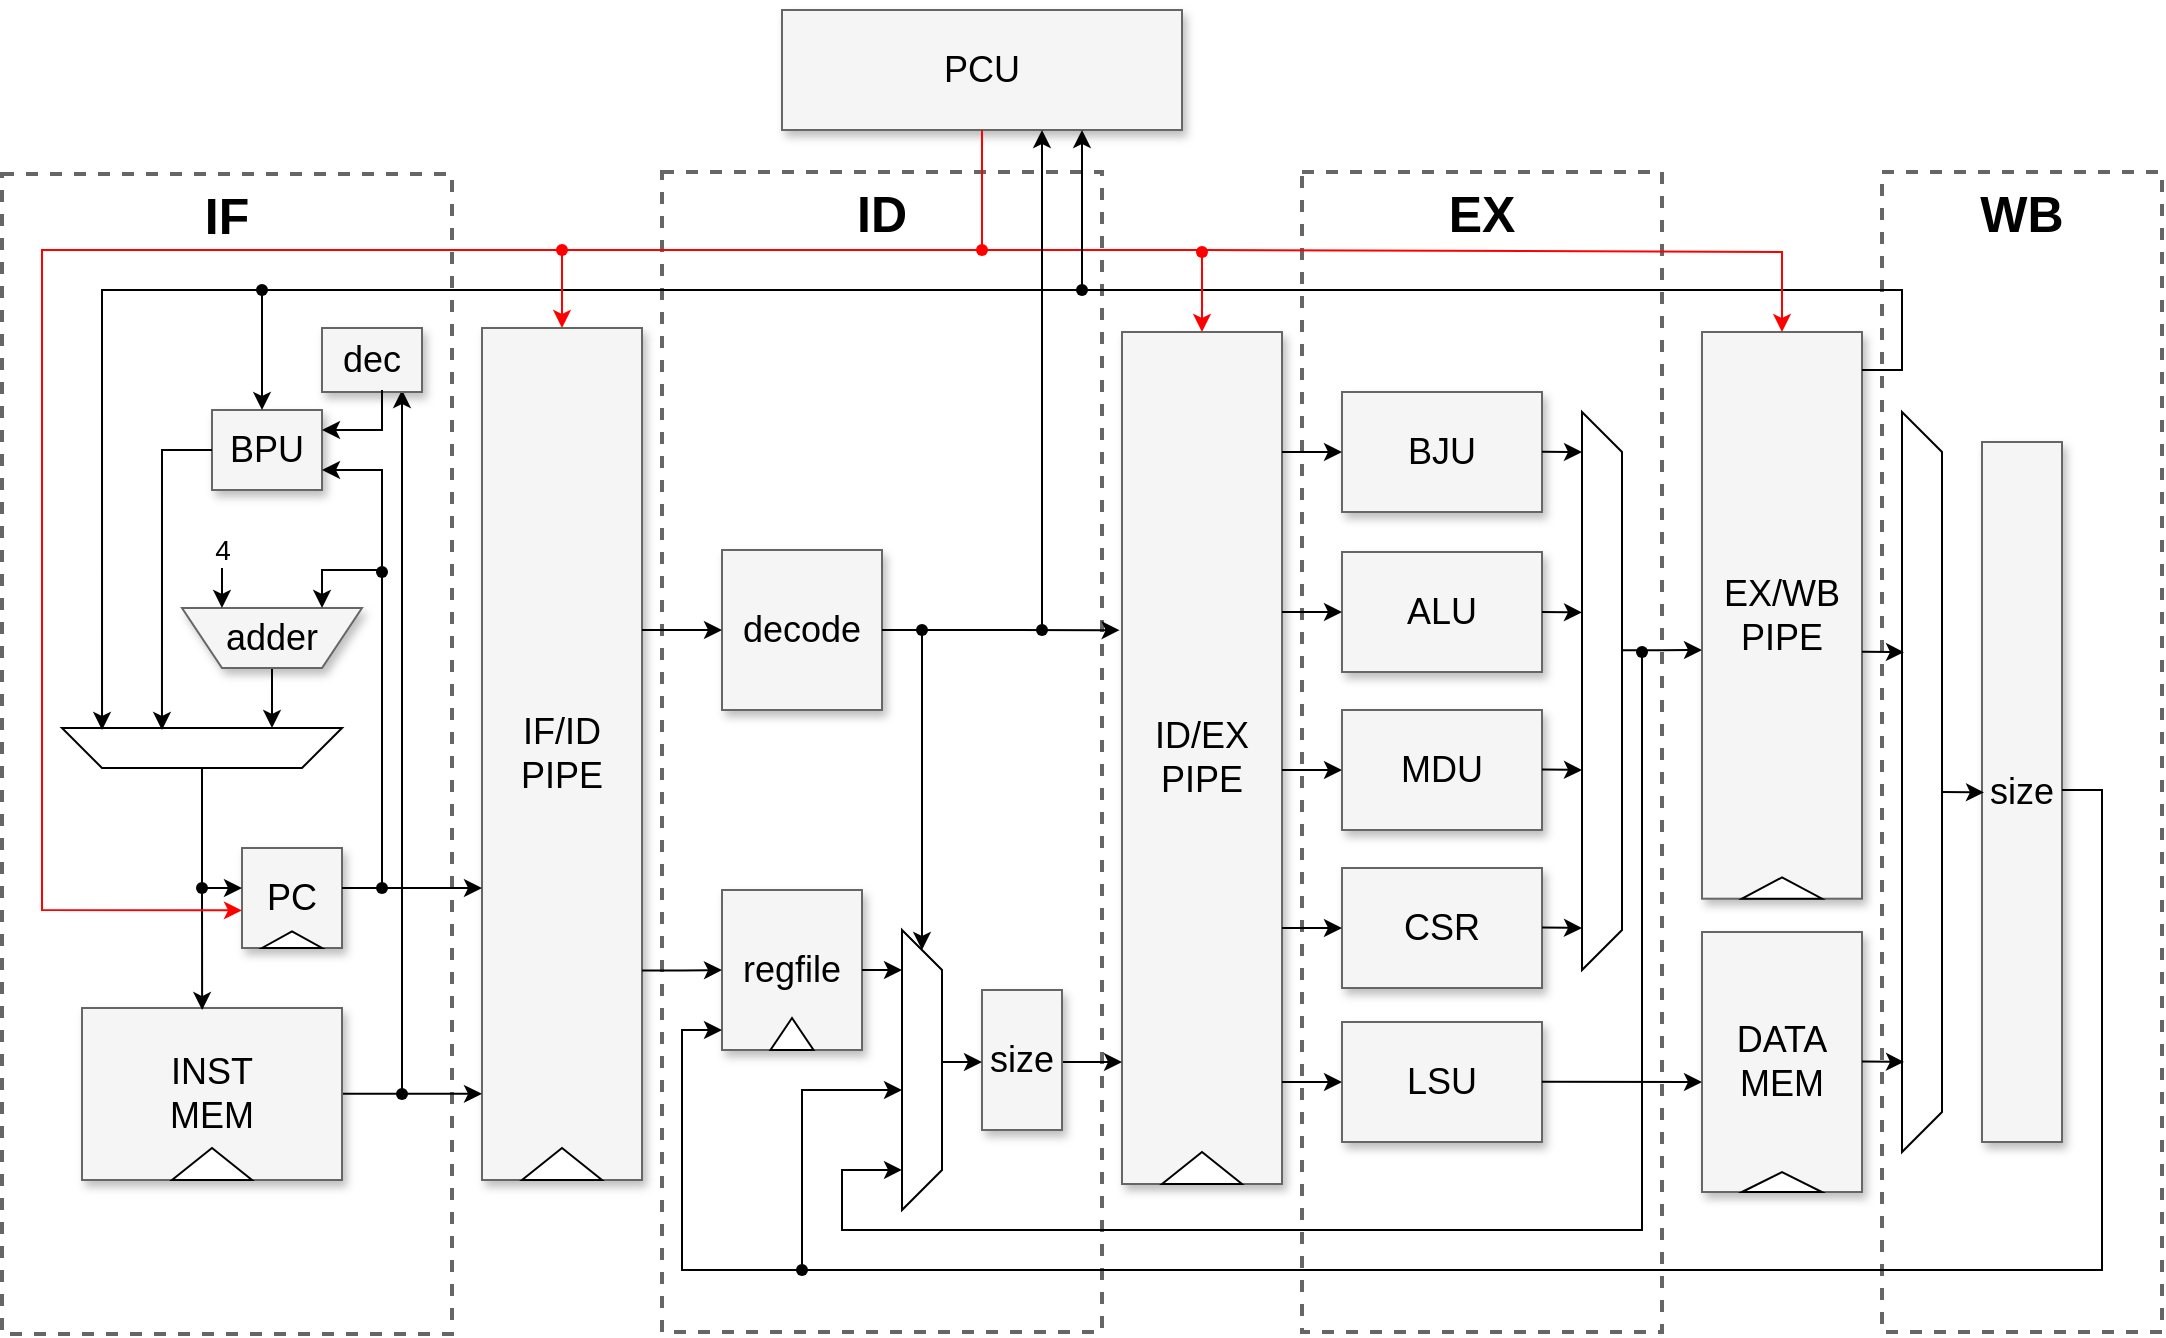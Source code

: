 <mxfile version="22.0.3" type="device">
  <diagram name="Page-1" id="90a13364-a465-7bf4-72fc-28e22215d7a0">
    <mxGraphModel dx="1418" dy="820" grid="1" gridSize="10" guides="1" tooltips="1" connect="1" arrows="1" fold="1" page="1" pageScale="1.5" pageWidth="1169" pageHeight="826" background="none" math="0" shadow="0">
      <root>
        <mxCell id="0" style=";html=1;" />
        <mxCell id="1" style=";html=1;" parent="0" />
        <mxCell id="8YfCgpXzdeuu5fyezBvx-143" value="&lt;b style=&quot;font-size: 25px;&quot;&gt;WB&lt;br&gt;&lt;br&gt;&lt;br&gt;&lt;br&gt;&lt;br&gt;&lt;br&gt;&lt;br&gt;&lt;br&gt;&lt;br&gt;&lt;br&gt;&lt;br&gt;&lt;br&gt;&lt;br&gt;&lt;br&gt;&lt;br&gt;&lt;br&gt;&lt;br&gt;&lt;br&gt;&lt;br&gt;&lt;/b&gt;" style="whiteSpace=wrap;html=1;shadow=0;fontSize=20;fillColor=none;strokeColor=#666666;strokeWidth=2;dashed=1;" parent="1" vertex="1">
          <mxGeometry x="1100" y="331" width="140" height="580" as="geometry" />
        </mxCell>
        <mxCell id="8YfCgpXzdeuu5fyezBvx-141" value="&lt;b style=&quot;font-size: 25px;&quot;&gt;EX&lt;br&gt;&lt;br&gt;&lt;br&gt;&lt;br&gt;&lt;br&gt;&lt;br&gt;&lt;br&gt;&lt;br&gt;&lt;br&gt;&lt;br&gt;&lt;br&gt;&lt;br&gt;&lt;br&gt;&lt;br&gt;&lt;br&gt;&lt;br&gt;&lt;br&gt;&lt;br&gt;&lt;br&gt;&lt;/b&gt;" style="whiteSpace=wrap;html=1;shadow=0;fontSize=20;fillColor=none;strokeColor=#666666;strokeWidth=2;dashed=1;" parent="1" vertex="1">
          <mxGeometry x="810" y="331" width="180" height="580" as="geometry" />
        </mxCell>
        <mxCell id="8YfCgpXzdeuu5fyezBvx-139" value="&lt;b style=&quot;font-size: 25px;&quot;&gt;ID&lt;br&gt;&lt;br&gt;&lt;br&gt;&lt;br&gt;&lt;br&gt;&lt;br&gt;&lt;br&gt;&lt;br&gt;&lt;br&gt;&lt;br&gt;&lt;br&gt;&lt;br&gt;&lt;br&gt;&lt;br&gt;&lt;br&gt;&lt;br&gt;&lt;br&gt;&lt;br&gt;&lt;br&gt;&lt;/b&gt;" style="whiteSpace=wrap;html=1;shadow=0;fontSize=20;fillColor=none;strokeColor=#666666;strokeWidth=2;dashed=1;" parent="1" vertex="1">
          <mxGeometry x="490" y="331" width="220" height="580" as="geometry" />
        </mxCell>
        <mxCell id="3a17f1ce550125da-1" value="&lt;b style=&quot;font-size: 25px;&quot;&gt;IF&lt;br&gt;&lt;br&gt;&lt;br&gt;&lt;br&gt;&lt;br&gt;&lt;br&gt;&lt;br&gt;&lt;br&gt;&lt;br&gt;&lt;br&gt;&lt;br&gt;&lt;br&gt;&lt;br&gt;&lt;br&gt;&lt;br&gt;&lt;br&gt;&lt;br&gt;&lt;br&gt;&lt;br&gt;&lt;/b&gt;" style="whiteSpace=wrap;html=1;shadow=0;fontSize=20;fillColor=none;strokeColor=#666666;strokeWidth=2;dashed=1;" parent="1" vertex="1">
          <mxGeometry x="160" y="332" width="225" height="580" as="geometry" />
        </mxCell>
        <mxCell id="8YfCgpXzdeuu5fyezBvx-11" value="" style="group" parent="1" vertex="1" connectable="0">
          <mxGeometry x="280" y="669" width="50" height="50" as="geometry" />
        </mxCell>
        <mxCell id="8YfCgpXzdeuu5fyezBvx-9" value="PC&lt;br&gt;" style="whiteSpace=wrap;html=1;shadow=1;fontSize=18;fillColor=#f5f5f5;strokeColor=#666666;" parent="8YfCgpXzdeuu5fyezBvx-11" vertex="1">
          <mxGeometry width="50" height="50" as="geometry" />
        </mxCell>
        <mxCell id="8YfCgpXzdeuu5fyezBvx-10" value="" style="triangle;whiteSpace=wrap;html=1;direction=north;" parent="8YfCgpXzdeuu5fyezBvx-11" vertex="1">
          <mxGeometry x="10" y="41.667" width="30" height="8.333" as="geometry" />
        </mxCell>
        <mxCell id="8YfCgpXzdeuu5fyezBvx-18" value="" style="group" parent="1" vertex="1" connectable="0">
          <mxGeometry x="720" y="411" width="80" height="426" as="geometry" />
        </mxCell>
        <mxCell id="8YfCgpXzdeuu5fyezBvx-7" value="ID/EX&lt;br&gt;PIPE" style="whiteSpace=wrap;html=1;shadow=1;fontSize=18;fillColor=#f5f5f5;strokeColor=#666666;" parent="8YfCgpXzdeuu5fyezBvx-18" vertex="1">
          <mxGeometry width="80" height="426" as="geometry" />
        </mxCell>
        <mxCell id="8YfCgpXzdeuu5fyezBvx-13" value="" style="triangle;whiteSpace=wrap;html=1;direction=north;" parent="8YfCgpXzdeuu5fyezBvx-18" vertex="1">
          <mxGeometry x="20" y="410" width="40" height="16" as="geometry" />
        </mxCell>
        <mxCell id="8YfCgpXzdeuu5fyezBvx-19" value="" style="group" parent="1" vertex="1" connectable="0">
          <mxGeometry x="400" y="409" width="80" height="426" as="geometry" />
        </mxCell>
        <mxCell id="8YfCgpXzdeuu5fyezBvx-6" value="IF/ID&lt;br&gt;PIPE" style="whiteSpace=wrap;html=1;shadow=1;fontSize=18;fillColor=#f5f5f5;strokeColor=#666666;" parent="8YfCgpXzdeuu5fyezBvx-19" vertex="1">
          <mxGeometry width="80" height="426" as="geometry" />
        </mxCell>
        <mxCell id="8YfCgpXzdeuu5fyezBvx-12" value="" style="triangle;whiteSpace=wrap;html=1;direction=north;" parent="8YfCgpXzdeuu5fyezBvx-19" vertex="1">
          <mxGeometry x="20" y="410" width="40" height="16" as="geometry" />
        </mxCell>
        <mxCell id="8YfCgpXzdeuu5fyezBvx-36" style="edgeStyle=orthogonalEdgeStyle;rounded=0;orthogonalLoop=1;jettySize=auto;html=1;entryX=0;entryY=0.899;entryDx=0;entryDy=0;entryPerimeter=0;" parent="1" edge="1">
          <mxGeometry relative="1" as="geometry">
            <mxPoint x="330" y="791.934" as="sourcePoint" />
            <mxPoint x="400" y="791.934" as="targetPoint" />
          </mxGeometry>
        </mxCell>
        <mxCell id="8YfCgpXzdeuu5fyezBvx-20" value="INST&lt;br&gt;MEM" style="whiteSpace=wrap;html=1;shadow=1;fontSize=18;fillColor=#f5f5f5;strokeColor=#666666;" parent="1" vertex="1">
          <mxGeometry x="200" y="749" width="130" height="86" as="geometry" />
        </mxCell>
        <mxCell id="8YfCgpXzdeuu5fyezBvx-30" style="edgeStyle=orthogonalEdgeStyle;rounded=0;orthogonalLoop=1;jettySize=auto;html=1;entryX=0.462;entryY=0.012;entryDx=0;entryDy=0;entryPerimeter=0;" parent="1" source="8YfCgpXzdeuu5fyezBvx-22" edge="1" target="8YfCgpXzdeuu5fyezBvx-20">
          <mxGeometry relative="1" as="geometry">
            <mxPoint x="260" y="740" as="targetPoint" />
          </mxGeometry>
        </mxCell>
        <mxCell id="8YfCgpXzdeuu5fyezBvx-22" value="" style="shape=trapezoid;perimeter=trapezoidPerimeter;whiteSpace=wrap;html=1;fixedSize=1;fontSize=12;fillColor=default;strokeColor=default;shadow=0;direction=west;" parent="1" vertex="1">
          <mxGeometry x="190" y="609" width="140" height="20" as="geometry" />
        </mxCell>
        <mxCell id="8YfCgpXzdeuu5fyezBvx-40" style="edgeStyle=orthogonalEdgeStyle;rounded=0;orthogonalLoop=1;jettySize=auto;html=1;entryX=0.15;entryY=1;entryDx=0;entryDy=0;entryPerimeter=0;" parent="1" source="8YfCgpXzdeuu5fyezBvx-25" edge="1">
          <mxGeometry relative="1" as="geometry">
            <mxPoint x="295" y="609" as="targetPoint" />
          </mxGeometry>
        </mxCell>
        <mxCell id="8YfCgpXzdeuu5fyezBvx-25" value="adder" style="shape=trapezoid;perimeter=trapezoidPerimeter;whiteSpace=wrap;html=1;fixedSize=1;fontSize=18;fillColor=#f5f5f5;strokeColor=#666666;shadow=1;direction=west;" parent="1" vertex="1">
          <mxGeometry x="250" y="549" width="90" height="30" as="geometry" />
        </mxCell>
        <mxCell id="8YfCgpXzdeuu5fyezBvx-32" value="" style="endArrow=classic;html=1;rounded=0;entryX=0;entryY=0.4;entryDx=0;entryDy=0;entryPerimeter=0;" parent="1" target="8YfCgpXzdeuu5fyezBvx-9" edge="1">
          <mxGeometry width="50" height="50" relative="1" as="geometry">
            <mxPoint x="260" y="689" as="sourcePoint" />
            <mxPoint x="310" y="629" as="targetPoint" />
          </mxGeometry>
        </mxCell>
        <mxCell id="8YfCgpXzdeuu5fyezBvx-33" value="" style="endArrow=classic;html=1;rounded=0;" parent="1" edge="1">
          <mxGeometry width="50" height="50" relative="1" as="geometry">
            <mxPoint x="330" y="689" as="sourcePoint" />
            <mxPoint x="400" y="689" as="targetPoint" />
          </mxGeometry>
        </mxCell>
        <mxCell id="8YfCgpXzdeuu5fyezBvx-41" value="" style="endArrow=classic;html=1;rounded=0;entryX=0.222;entryY=1;entryDx=0;entryDy=0;entryPerimeter=0;exitX=-0.238;exitY=1.291;exitDx=0;exitDy=0;exitPerimeter=0;" parent="1" target="8YfCgpXzdeuu5fyezBvx-25" edge="1" source="8YfCgpXzdeuu5fyezBvx-149">
          <mxGeometry width="50" height="50" relative="1" as="geometry">
            <mxPoint x="360" y="689" as="sourcePoint" />
            <mxPoint x="300" y="539" as="targetPoint" />
            <Array as="points">
              <mxPoint x="350" y="530" />
              <mxPoint x="320" y="530" />
            </Array>
          </mxGeometry>
        </mxCell>
        <mxCell id="8YfCgpXzdeuu5fyezBvx-42" value="" style="endArrow=classic;html=1;rounded=0;entryX=0.778;entryY=1;entryDx=0;entryDy=0;entryPerimeter=0;" parent="1" target="8YfCgpXzdeuu5fyezBvx-25" edge="1">
          <mxGeometry width="50" height="50" relative="1" as="geometry">
            <mxPoint x="270" y="529" as="sourcePoint" />
            <mxPoint x="280" y="529" as="targetPoint" />
          </mxGeometry>
        </mxCell>
        <mxCell id="8YfCgpXzdeuu5fyezBvx-43" value="&lt;font style=&quot;font-size: 14px;&quot;&gt;4&lt;/font&gt;" style="edgeLabel;html=1;align=center;verticalAlign=middle;resizable=0;points=[];" parent="8YfCgpXzdeuu5fyezBvx-42" vertex="1" connectable="0">
          <mxGeometry x="-0.567" relative="1" as="geometry">
            <mxPoint y="-14" as="offset" />
          </mxGeometry>
        </mxCell>
        <mxCell id="8YfCgpXzdeuu5fyezBvx-44" value="decode" style="whiteSpace=wrap;html=1;shadow=1;fontSize=18;fillColor=#f5f5f5;strokeColor=#666666;" parent="1" vertex="1">
          <mxGeometry x="520" y="520" width="80" height="80" as="geometry" />
        </mxCell>
        <mxCell id="8YfCgpXzdeuu5fyezBvx-51" value="" style="group" parent="1" vertex="1" connectable="0">
          <mxGeometry x="520" y="690" width="70" height="86" as="geometry" />
        </mxCell>
        <mxCell id="8YfCgpXzdeuu5fyezBvx-46" value="regfile" style="whiteSpace=wrap;html=1;shadow=1;fontSize=18;fillColor=#f5f5f5;strokeColor=#666666;" parent="8YfCgpXzdeuu5fyezBvx-51" vertex="1">
          <mxGeometry width="70" height="80" as="geometry" />
        </mxCell>
        <mxCell id="8YfCgpXzdeuu5fyezBvx-50" value="" style="triangle;whiteSpace=wrap;html=1;direction=north;" parent="8YfCgpXzdeuu5fyezBvx-51" vertex="1">
          <mxGeometry x="24.231" y="64" width="21.538" height="16" as="geometry" />
        </mxCell>
        <mxCell id="8YfCgpXzdeuu5fyezBvx-52" value="" style="shape=trapezoid;perimeter=trapezoidPerimeter;whiteSpace=wrap;html=1;fixedSize=1;fontSize=12;fillColor=default;strokeColor=default;shadow=0;direction=south;" parent="1" vertex="1">
          <mxGeometry x="610" y="710" width="20" height="140" as="geometry" />
        </mxCell>
        <mxCell id="8YfCgpXzdeuu5fyezBvx-54" style="edgeStyle=orthogonalEdgeStyle;rounded=0;orthogonalLoop=1;jettySize=auto;html=1;entryX=0;entryY=0.5;entryDx=0;entryDy=0;exitX=1;exitY=0.754;exitDx=0;exitDy=0;exitPerimeter=0;" parent="1" source="8YfCgpXzdeuu5fyezBvx-6" target="8YfCgpXzdeuu5fyezBvx-46" edge="1">
          <mxGeometry relative="1" as="geometry">
            <mxPoint x="520" y="720" as="targetPoint" />
            <mxPoint x="490" y="730" as="sourcePoint" />
          </mxGeometry>
        </mxCell>
        <mxCell id="8YfCgpXzdeuu5fyezBvx-62" style="edgeStyle=orthogonalEdgeStyle;rounded=0;orthogonalLoop=1;jettySize=auto;html=1;entryX=0;entryY=0.857;entryDx=0;entryDy=0;entryPerimeter=0;" parent="1" target="8YfCgpXzdeuu5fyezBvx-7" edge="1">
          <mxGeometry relative="1" as="geometry">
            <mxPoint x="710" y="776" as="targetPoint" />
            <mxPoint x="690" y="776" as="sourcePoint" />
          </mxGeometry>
        </mxCell>
        <mxCell id="8YfCgpXzdeuu5fyezBvx-64" value="" style="endArrow=classic;html=1;rounded=0;entryX=-0.015;entryY=0.35;entryDx=0;entryDy=0;entryPerimeter=0;exitX=1;exitY=0.5;exitDx=0;exitDy=0;" parent="1" target="8YfCgpXzdeuu5fyezBvx-7" edge="1" source="8YfCgpXzdeuu5fyezBvx-44">
          <mxGeometry width="50" height="50" relative="1" as="geometry">
            <mxPoint x="650" y="560" as="sourcePoint" />
            <mxPoint x="750" y="580" as="targetPoint" />
          </mxGeometry>
        </mxCell>
        <mxCell id="8YfCgpXzdeuu5fyezBvx-69" value="BJU" style="whiteSpace=wrap;html=1;shadow=1;fontSize=18;fillColor=#f5f5f5;strokeColor=#666666;" parent="1" vertex="1">
          <mxGeometry x="830" y="441" width="100" height="60" as="geometry" />
        </mxCell>
        <mxCell id="8YfCgpXzdeuu5fyezBvx-73" value="" style="endArrow=classic;html=1;rounded=0;entryX=0;entryY=0.5;entryDx=0;entryDy=0;" parent="1" target="8YfCgpXzdeuu5fyezBvx-69" edge="1">
          <mxGeometry width="50" height="50" relative="1" as="geometry">
            <mxPoint x="800" y="471" as="sourcePoint" />
            <mxPoint x="820" y="474.02" as="targetPoint" />
          </mxGeometry>
        </mxCell>
        <mxCell id="8YfCgpXzdeuu5fyezBvx-80" value="ALU" style="whiteSpace=wrap;html=1;shadow=1;fontSize=18;fillColor=#f5f5f5;strokeColor=#666666;" parent="1" vertex="1">
          <mxGeometry x="830" y="521" width="100" height="60" as="geometry" />
        </mxCell>
        <mxCell id="8YfCgpXzdeuu5fyezBvx-81" value="" style="endArrow=classic;html=1;rounded=0;entryX=0;entryY=0.5;entryDx=0;entryDy=0;" parent="1" target="8YfCgpXzdeuu5fyezBvx-80" edge="1">
          <mxGeometry width="50" height="50" relative="1" as="geometry">
            <mxPoint x="800" y="551" as="sourcePoint" />
            <mxPoint x="820" y="554.02" as="targetPoint" />
          </mxGeometry>
        </mxCell>
        <mxCell id="8YfCgpXzdeuu5fyezBvx-82" value="MDU" style="whiteSpace=wrap;html=1;shadow=1;fontSize=18;fillColor=#f5f5f5;strokeColor=#666666;" parent="1" vertex="1">
          <mxGeometry x="830" y="600" width="100" height="60" as="geometry" />
        </mxCell>
        <mxCell id="8YfCgpXzdeuu5fyezBvx-83" value="" style="endArrow=classic;html=1;rounded=0;entryX=0;entryY=0.5;entryDx=0;entryDy=0;" parent="1" target="8YfCgpXzdeuu5fyezBvx-82" edge="1">
          <mxGeometry width="50" height="50" relative="1" as="geometry">
            <mxPoint x="800" y="630" as="sourcePoint" />
            <mxPoint x="820" y="633.02" as="targetPoint" />
          </mxGeometry>
        </mxCell>
        <mxCell id="8YfCgpXzdeuu5fyezBvx-84" value="LSU" style="whiteSpace=wrap;html=1;shadow=1;fontSize=18;fillColor=#f5f5f5;strokeColor=#666666;" parent="1" vertex="1">
          <mxGeometry x="830" y="756" width="100" height="60" as="geometry" />
        </mxCell>
        <mxCell id="8YfCgpXzdeuu5fyezBvx-85" value="" style="endArrow=classic;html=1;rounded=0;entryX=0;entryY=0.5;entryDx=0;entryDy=0;" parent="1" target="8YfCgpXzdeuu5fyezBvx-84" edge="1">
          <mxGeometry width="50" height="50" relative="1" as="geometry">
            <mxPoint x="800" y="786" as="sourcePoint" />
            <mxPoint x="820" y="789.02" as="targetPoint" />
          </mxGeometry>
        </mxCell>
        <mxCell id="8YfCgpXzdeuu5fyezBvx-86" value="PCU" style="whiteSpace=wrap;html=1;shadow=1;fontSize=18;fillColor=#f5f5f5;strokeColor=#666666;" parent="1" vertex="1">
          <mxGeometry x="550" y="250" width="200" height="60" as="geometry" />
        </mxCell>
        <mxCell id="8YfCgpXzdeuu5fyezBvx-87" value="" style="triangle;whiteSpace=wrap;html=1;direction=north;" parent="1" vertex="1">
          <mxGeometry x="245" y="819" width="40" height="16" as="geometry" />
        </mxCell>
        <mxCell id="8YfCgpXzdeuu5fyezBvx-88" value="" style="group" parent="1" vertex="1" connectable="0">
          <mxGeometry x="1010" y="711.003" width="80" height="130" as="geometry" />
        </mxCell>
        <mxCell id="8YfCgpXzdeuu5fyezBvx-89" value="DATA&lt;br&gt;MEM" style="whiteSpace=wrap;html=1;shadow=1;fontSize=18;fillColor=#f5f5f5;strokeColor=#666666;" parent="8YfCgpXzdeuu5fyezBvx-88" vertex="1">
          <mxGeometry width="80" height="130" as="geometry" />
        </mxCell>
        <mxCell id="8YfCgpXzdeuu5fyezBvx-90" value="" style="triangle;whiteSpace=wrap;html=1;direction=north;" parent="8YfCgpXzdeuu5fyezBvx-88" vertex="1">
          <mxGeometry x="20" y="120" width="40" height="10" as="geometry" />
        </mxCell>
        <mxCell id="8YfCgpXzdeuu5fyezBvx-91" value="" style="group" parent="1" vertex="1" connectable="0">
          <mxGeometry x="1010" y="411" width="80" height="283.349" as="geometry" />
        </mxCell>
        <mxCell id="8YfCgpXzdeuu5fyezBvx-2" value="EX/WB&lt;br&gt;PIPE" style="whiteSpace=wrap;html=1;shadow=1;fontSize=18;fillColor=#f5f5f5;strokeColor=#666666;" parent="8YfCgpXzdeuu5fyezBvx-91" vertex="1">
          <mxGeometry width="80" height="283.349" as="geometry" />
        </mxCell>
        <mxCell id="8YfCgpXzdeuu5fyezBvx-14" value="" style="triangle;whiteSpace=wrap;html=1;direction=north;" parent="8YfCgpXzdeuu5fyezBvx-91" vertex="1">
          <mxGeometry x="20" y="272.706" width="40" height="10.642" as="geometry" />
        </mxCell>
        <mxCell id="8YfCgpXzdeuu5fyezBvx-92" value="" style="endArrow=classic;html=1;rounded=0;entryX=0;entryY=0.5;entryDx=0;entryDy=0;" parent="1" edge="1">
          <mxGeometry width="50" height="50" relative="1" as="geometry">
            <mxPoint x="930" y="785.89" as="sourcePoint" />
            <mxPoint x="1010" y="786.003" as="targetPoint" />
          </mxGeometry>
        </mxCell>
        <mxCell id="8YfCgpXzdeuu5fyezBvx-98" style="edgeStyle=orthogonalEdgeStyle;rounded=0;orthogonalLoop=1;jettySize=auto;html=1;exitX=0.427;exitY=0;exitDx=0;exitDy=0;exitPerimeter=0;" parent="1" source="8YfCgpXzdeuu5fyezBvx-93" edge="1">
          <mxGeometry relative="1" as="geometry">
            <mxPoint x="1010" y="570" as="targetPoint" />
          </mxGeometry>
        </mxCell>
        <mxCell id="8YfCgpXzdeuu5fyezBvx-93" value="" style="shape=trapezoid;perimeter=trapezoidPerimeter;whiteSpace=wrap;html=1;fixedSize=1;fontSize=12;fillColor=default;strokeColor=default;shadow=0;direction=south;" parent="1" vertex="1">
          <mxGeometry x="950" y="451" width="20" height="279" as="geometry" />
        </mxCell>
        <mxCell id="8YfCgpXzdeuu5fyezBvx-94" value="" style="endArrow=classic;html=1;rounded=0;" parent="1" edge="1">
          <mxGeometry width="50" height="50" relative="1" as="geometry">
            <mxPoint x="930" y="629.8" as="sourcePoint" />
            <mxPoint x="950" y="630" as="targetPoint" />
          </mxGeometry>
        </mxCell>
        <mxCell id="8YfCgpXzdeuu5fyezBvx-95" value="" style="endArrow=classic;html=1;rounded=0;" parent="1" edge="1">
          <mxGeometry width="50" height="50" relative="1" as="geometry">
            <mxPoint x="930" y="551" as="sourcePoint" />
            <mxPoint x="950" y="551.2" as="targetPoint" />
          </mxGeometry>
        </mxCell>
        <mxCell id="8YfCgpXzdeuu5fyezBvx-96" value="" style="endArrow=classic;html=1;rounded=0;" parent="1" edge="1">
          <mxGeometry width="50" height="50" relative="1" as="geometry">
            <mxPoint x="930" y="470.86" as="sourcePoint" />
            <mxPoint x="950" y="471.06" as="targetPoint" />
          </mxGeometry>
        </mxCell>
        <mxCell id="8YfCgpXzdeuu5fyezBvx-99" value="" style="endArrow=classic;html=1;rounded=0;entryX=0.857;entryY=1;entryDx=0;entryDy=0;entryPerimeter=0;" parent="1" target="8YfCgpXzdeuu5fyezBvx-52" edge="1">
          <mxGeometry width="50" height="50" relative="1" as="geometry">
            <mxPoint x="980" y="570" as="sourcePoint" />
            <mxPoint x="610" y="830" as="targetPoint" />
            <Array as="points">
              <mxPoint x="980" y="860" />
              <mxPoint x="580" y="860" />
              <mxPoint x="580" y="830" />
            </Array>
          </mxGeometry>
        </mxCell>
        <mxCell id="8YfCgpXzdeuu5fyezBvx-101" value="" style="endArrow=classic;html=1;rounded=0;entryX=0.857;entryY=0.95;entryDx=0;entryDy=0;entryPerimeter=0;" parent="1" target="8YfCgpXzdeuu5fyezBvx-22" edge="1">
          <mxGeometry width="50" height="50" relative="1" as="geometry">
            <mxPoint x="1090" y="430" as="sourcePoint" />
            <mxPoint x="210" y="600" as="targetPoint" />
            <Array as="points">
              <mxPoint x="1110" y="430" />
              <mxPoint x="1110" y="390" />
              <mxPoint x="210" y="390" />
            </Array>
          </mxGeometry>
        </mxCell>
        <mxCell id="8YfCgpXzdeuu5fyezBvx-104" value="" style="shape=trapezoid;perimeter=trapezoidPerimeter;whiteSpace=wrap;html=1;fixedSize=1;fontSize=12;fillColor=default;strokeColor=default;shadow=0;direction=south;" parent="1" vertex="1">
          <mxGeometry x="1110" y="451" width="20" height="370" as="geometry" />
        </mxCell>
        <mxCell id="8YfCgpXzdeuu5fyezBvx-106" style="edgeStyle=orthogonalEdgeStyle;rounded=0;orthogonalLoop=1;jettySize=auto;html=1;" parent="1" edge="1">
          <mxGeometry relative="1" as="geometry">
            <mxPoint x="1090" y="775.76" as="sourcePoint" />
            <mxPoint x="1111" y="776" as="targetPoint" />
            <Array as="points">
              <mxPoint x="1111" y="775.76" />
            </Array>
          </mxGeometry>
        </mxCell>
        <mxCell id="8YfCgpXzdeuu5fyezBvx-107" value="size" style="whiteSpace=wrap;html=1;shadow=1;fontSize=18;fillColor=#f5f5f5;strokeColor=#666666;" parent="1" vertex="1">
          <mxGeometry x="1150" y="466" width="40" height="350" as="geometry" />
        </mxCell>
        <mxCell id="8YfCgpXzdeuu5fyezBvx-108" style="edgeStyle=orthogonalEdgeStyle;rounded=0;orthogonalLoop=1;jettySize=auto;html=1;" parent="1" edge="1">
          <mxGeometry relative="1" as="geometry">
            <mxPoint x="1090" y="570.88" as="sourcePoint" />
            <mxPoint x="1111" y="571.12" as="targetPoint" />
            <Array as="points">
              <mxPoint x="1111" y="570.88" />
            </Array>
          </mxGeometry>
        </mxCell>
        <mxCell id="8YfCgpXzdeuu5fyezBvx-110" style="edgeStyle=orthogonalEdgeStyle;rounded=0;orthogonalLoop=1;jettySize=auto;html=1;" parent="1" edge="1">
          <mxGeometry relative="1" as="geometry">
            <mxPoint x="1130" y="641" as="sourcePoint" />
            <mxPoint x="1151" y="641.24" as="targetPoint" />
            <Array as="points">
              <mxPoint x="1151" y="641" />
            </Array>
          </mxGeometry>
        </mxCell>
        <mxCell id="8YfCgpXzdeuu5fyezBvx-115" value="" style="endArrow=classic;html=1;rounded=0;exitX=1;exitY=0.497;exitDx=0;exitDy=0;exitPerimeter=0;" parent="1" source="8YfCgpXzdeuu5fyezBvx-107" edge="1">
          <mxGeometry width="50" height="50" relative="1" as="geometry">
            <mxPoint x="1240" y="640" as="sourcePoint" />
            <mxPoint x="610" y="790" as="targetPoint" />
            <Array as="points">
              <mxPoint x="1210" y="640" />
              <mxPoint x="1210" y="880" />
              <mxPoint x="560" y="880" />
              <mxPoint x="560" y="790" />
            </Array>
          </mxGeometry>
        </mxCell>
        <mxCell id="8YfCgpXzdeuu5fyezBvx-116" value="" style="endArrow=classic;html=1;rounded=0;exitX=0.04;exitY=0.595;exitDx=0;exitDy=0;exitPerimeter=0;" parent="1" edge="1">
          <mxGeometry width="50" height="50" relative="1" as="geometry">
            <mxPoint x="650" y="880" as="sourcePoint" />
            <mxPoint x="520" y="760" as="targetPoint" />
            <Array as="points">
              <mxPoint x="500" y="880" />
              <mxPoint x="500" y="760" />
            </Array>
          </mxGeometry>
        </mxCell>
        <mxCell id="8YfCgpXzdeuu5fyezBvx-120" value="" style="endArrow=classic;html=1;rounded=0;exitX=1;exitY=0.5;exitDx=0;exitDy=0;entryX=0.143;entryY=1;entryDx=0;entryDy=0;entryPerimeter=0;" parent="1" source="8YfCgpXzdeuu5fyezBvx-46" target="8YfCgpXzdeuu5fyezBvx-52" edge="1">
          <mxGeometry width="50" height="50" relative="1" as="geometry">
            <mxPoint x="620" y="730" as="sourcePoint" />
            <mxPoint x="640" y="750" as="targetPoint" />
          </mxGeometry>
        </mxCell>
        <mxCell id="8YfCgpXzdeuu5fyezBvx-119" value="size" style="whiteSpace=wrap;html=1;shadow=1;fontSize=18;fillColor=#f5f5f5;strokeColor=#666666;" parent="1" vertex="1">
          <mxGeometry x="650" y="740" width="40" height="70" as="geometry" />
        </mxCell>
        <mxCell id="8YfCgpXzdeuu5fyezBvx-121" value="" style="endArrow=classic;html=1;rounded=0;exitX=1;exitY=0.5;exitDx=0;exitDy=0;entryX=0.143;entryY=1;entryDx=0;entryDy=0;entryPerimeter=0;" parent="1" edge="1">
          <mxGeometry width="50" height="50" relative="1" as="geometry">
            <mxPoint x="630" y="776" as="sourcePoint" />
            <mxPoint x="650" y="776" as="targetPoint" />
          </mxGeometry>
        </mxCell>
        <mxCell id="8YfCgpXzdeuu5fyezBvx-122" value="" style="shape=waypoint;sketch=0;fillStyle=solid;size=6;pointerEvents=1;points=[];fillColor=none;resizable=0;rotatable=0;perimeter=centerPerimeter;snapToPoint=1;" parent="1" vertex="1">
          <mxGeometry x="550" y="870" width="20" height="20" as="geometry" />
        </mxCell>
        <mxCell id="8YfCgpXzdeuu5fyezBvx-124" value="" style="endArrow=classic;html=1;rounded=0;" parent="1" edge="1">
          <mxGeometry width="50" height="50" relative="1" as="geometry">
            <mxPoint x="480" y="560" as="sourcePoint" />
            <mxPoint x="520" y="560" as="targetPoint" />
          </mxGeometry>
        </mxCell>
        <mxCell id="8YfCgpXzdeuu5fyezBvx-125" value="" style="endArrow=classic;html=1;rounded=0;exitX=0.5;exitY=1;exitDx=0;exitDy=0;entryX=0.5;entryY=0;entryDx=0;entryDy=0;strokeColor=#FF0000;" parent="1" source="8YfCgpXzdeuu5fyezBvx-86" target="8YfCgpXzdeuu5fyezBvx-6" edge="1">
          <mxGeometry width="50" height="50" relative="1" as="geometry">
            <mxPoint x="620" y="400" as="sourcePoint" />
            <mxPoint x="670" y="350" as="targetPoint" />
            <Array as="points">
              <mxPoint x="650" y="370" />
              <mxPoint x="440" y="370" />
            </Array>
          </mxGeometry>
        </mxCell>
        <mxCell id="8YfCgpXzdeuu5fyezBvx-126" value="" style="endArrow=classic;html=1;rounded=0;entryX=0.5;entryY=0;entryDx=0;entryDy=0;strokeColor=#FF0000;" parent="1" target="8YfCgpXzdeuu5fyezBvx-7" edge="1">
          <mxGeometry width="50" height="50" relative="1" as="geometry">
            <mxPoint x="650" y="370" as="sourcePoint" />
            <mxPoint x="810" y="390" as="targetPoint" />
            <Array as="points">
              <mxPoint x="760" y="370" />
            </Array>
          </mxGeometry>
        </mxCell>
        <mxCell id="8YfCgpXzdeuu5fyezBvx-127" value="" style="endArrow=classic;html=1;rounded=0;entryX=0.5;entryY=0;entryDx=0;entryDy=0;strokeColor=#FF0000;" parent="1" target="8YfCgpXzdeuu5fyezBvx-2" edge="1">
          <mxGeometry width="50" height="50" relative="1" as="geometry">
            <mxPoint x="760" y="370" as="sourcePoint" />
            <mxPoint x="630" y="421" as="targetPoint" />
            <Array as="points">
              <mxPoint x="1050" y="371" />
            </Array>
          </mxGeometry>
        </mxCell>
        <mxCell id="8YfCgpXzdeuu5fyezBvx-129" value="" style="endArrow=classic;html=1;rounded=0;entryX=0;entryY=0.624;entryDx=0;entryDy=0;entryPerimeter=0;strokeColor=#FF0000;" parent="1" target="8YfCgpXzdeuu5fyezBvx-9" edge="1">
          <mxGeometry width="50" height="50" relative="1" as="geometry">
            <mxPoint x="440" y="370" as="sourcePoint" />
            <mxPoint x="220" y="290" as="targetPoint" />
            <Array as="points">
              <mxPoint x="180" y="370" />
              <mxPoint x="180" y="700" />
            </Array>
          </mxGeometry>
        </mxCell>
        <mxCell id="8YfCgpXzdeuu5fyezBvx-130" value="" style="shape=waypoint;sketch=0;fillStyle=solid;size=6;pointerEvents=1;points=[];fillColor=none;resizable=0;rotatable=0;perimeter=centerPerimeter;snapToPoint=1;labelBackgroundColor=default;endArrow=classic;fontSize=11;rounded=0;strokeColor=#FF0000;" parent="1" vertex="1">
          <mxGeometry x="430" y="360" width="20" height="20" as="geometry" />
        </mxCell>
        <mxCell id="8YfCgpXzdeuu5fyezBvx-132" value="" style="shape=waypoint;sketch=0;fillStyle=solid;size=6;pointerEvents=1;points=[];fillColor=none;resizable=0;rotatable=0;perimeter=centerPerimeter;snapToPoint=1;labelBackgroundColor=default;endArrow=classic;fontSize=11;rounded=0;strokeColor=#FF0000;" parent="1" vertex="1">
          <mxGeometry x="640" y="360" width="20" height="20" as="geometry" />
        </mxCell>
        <mxCell id="8YfCgpXzdeuu5fyezBvx-133" value="" style="shape=waypoint;sketch=0;fillStyle=solid;size=6;pointerEvents=1;points=[];fillColor=none;resizable=0;rotatable=0;perimeter=centerPerimeter;snapToPoint=1;labelBackgroundColor=default;endArrow=classic;fontSize=11;rounded=0;strokeColor=#FF0000;" parent="1" vertex="1">
          <mxGeometry x="750" y="361" width="20" height="20" as="geometry" />
        </mxCell>
        <mxCell id="8YfCgpXzdeuu5fyezBvx-135" value="" style="endArrow=classic;html=1;rounded=0;entryX=0.65;entryY=1;entryDx=0;entryDy=0;entryPerimeter=0;" parent="1" target="8YfCgpXzdeuu5fyezBvx-86" edge="1">
          <mxGeometry width="50" height="50" relative="1" as="geometry">
            <mxPoint x="680" y="560" as="sourcePoint" />
            <mxPoint x="680" y="360" as="targetPoint" />
          </mxGeometry>
        </mxCell>
        <mxCell id="8YfCgpXzdeuu5fyezBvx-136" value="" style="shape=waypoint;sketch=0;fillStyle=solid;size=6;pointerEvents=1;points=[];fillColor=none;resizable=0;rotatable=0;perimeter=centerPerimeter;snapToPoint=1;" parent="1" vertex="1">
          <mxGeometry x="670" y="550" width="20" height="20" as="geometry" />
        </mxCell>
        <mxCell id="8YfCgpXzdeuu5fyezBvx-137" value="" style="shape=waypoint;sketch=0;fillStyle=solid;size=6;pointerEvents=1;points=[];fillColor=none;resizable=0;rotatable=0;perimeter=centerPerimeter;snapToPoint=1;" parent="1" vertex="1">
          <mxGeometry x="690" y="380" width="20" height="20" as="geometry" />
        </mxCell>
        <mxCell id="8YfCgpXzdeuu5fyezBvx-138" value="" style="endArrow=classic;html=1;rounded=0;entryX=0.75;entryY=1;entryDx=0;entryDy=0;" parent="1" target="8YfCgpXzdeuu5fyezBvx-86" edge="1">
          <mxGeometry width="50" height="50" relative="1" as="geometry">
            <mxPoint x="700" y="390" as="sourcePoint" />
            <mxPoint x="700" y="360" as="targetPoint" />
          </mxGeometry>
        </mxCell>
        <mxCell id="8YfCgpXzdeuu5fyezBvx-146" value="" style="endArrow=classic;html=1;rounded=0;entryX=0;entryY=0.5;entryDx=0;entryDy=0;" parent="1" target="8YfCgpXzdeuu5fyezBvx-52" edge="1">
          <mxGeometry width="50" height="50" relative="1" as="geometry">
            <mxPoint x="620" y="560" as="sourcePoint" />
            <mxPoint x="700" y="550" as="targetPoint" />
            <Array as="points">
              <mxPoint x="620" y="640" />
            </Array>
          </mxGeometry>
        </mxCell>
        <mxCell id="8YfCgpXzdeuu5fyezBvx-147" value="" style="shape=waypoint;sketch=0;fillStyle=solid;size=6;pointerEvents=1;points=[];fillColor=none;resizable=0;rotatable=0;perimeter=centerPerimeter;snapToPoint=1;" parent="1" vertex="1">
          <mxGeometry x="970" y="561" width="20" height="20" as="geometry" />
        </mxCell>
        <mxCell id="8YfCgpXzdeuu5fyezBvx-149" value="" style="shape=waypoint;sketch=0;fillStyle=solid;size=6;pointerEvents=1;points=[];fillColor=none;resizable=0;rotatable=0;perimeter=centerPerimeter;snapToPoint=1;" parent="1" vertex="1">
          <mxGeometry x="340" y="679" width="20" height="20" as="geometry" />
        </mxCell>
        <mxCell id="Hy1ZKHlORREuu2KO-h-T-1" value="" style="endArrow=classic;html=1;rounded=0;exitX=0.596;exitY=0.321;exitDx=0;exitDy=0;exitPerimeter=0;entryX=0.8;entryY=0.969;entryDx=0;entryDy=0;entryPerimeter=0;" edge="1" parent="1" source="Hy1ZKHlORREuu2KO-h-T-4" target="Hy1ZKHlORREuu2KO-h-T-2">
          <mxGeometry width="50" height="50" relative="1" as="geometry">
            <mxPoint x="370" y="790" as="sourcePoint" />
            <mxPoint x="360" y="450" as="targetPoint" />
          </mxGeometry>
        </mxCell>
        <mxCell id="Hy1ZKHlORREuu2KO-h-T-2" value="dec" style="whiteSpace=wrap;html=1;shadow=1;fontSize=18;fillColor=#f5f5f5;strokeColor=#666666;" vertex="1" parent="1">
          <mxGeometry x="320" y="409" width="50" height="32" as="geometry" />
        </mxCell>
        <mxCell id="Hy1ZKHlORREuu2KO-h-T-3" value="BPU" style="whiteSpace=wrap;html=1;shadow=1;fontSize=18;fillColor=#f5f5f5;strokeColor=#666666;" vertex="1" parent="1">
          <mxGeometry x="265" y="450" width="55" height="40" as="geometry" />
        </mxCell>
        <mxCell id="Hy1ZKHlORREuu2KO-h-T-4" value="" style="shape=waypoint;sketch=0;fillStyle=solid;size=6;pointerEvents=1;points=[];fillColor=none;resizable=0;rotatable=0;perimeter=centerPerimeter;snapToPoint=1;" vertex="1" parent="1">
          <mxGeometry x="350" y="782" width="20" height="20" as="geometry" />
        </mxCell>
        <mxCell id="Hy1ZKHlORREuu2KO-h-T-5" value="" style="endArrow=classic;html=1;rounded=0;entryX=1;entryY=0.25;entryDx=0;entryDy=0;exitX=0.6;exitY=0.969;exitDx=0;exitDy=0;exitPerimeter=0;" edge="1" parent="1" source="Hy1ZKHlORREuu2KO-h-T-2" target="Hy1ZKHlORREuu2KO-h-T-3">
          <mxGeometry width="50" height="50" relative="1" as="geometry">
            <mxPoint x="350" y="450" as="sourcePoint" />
            <mxPoint x="300" y="430" as="targetPoint" />
            <Array as="points">
              <mxPoint x="350" y="460" />
            </Array>
          </mxGeometry>
        </mxCell>
        <mxCell id="Hy1ZKHlORREuu2KO-h-T-6" value="" style="endArrow=classic;html=1;rounded=0;entryX=0.643;entryY=0.95;entryDx=0;entryDy=0;entryPerimeter=0;exitX=0;exitY=0.5;exitDx=0;exitDy=0;" edge="1" parent="1" source="Hy1ZKHlORREuu2KO-h-T-3" target="8YfCgpXzdeuu5fyezBvx-22">
          <mxGeometry width="50" height="50" relative="1" as="geometry">
            <mxPoint x="260" y="470" as="sourcePoint" />
            <mxPoint x="230" y="600" as="targetPoint" />
            <Array as="points">
              <mxPoint x="240" y="470" />
            </Array>
          </mxGeometry>
        </mxCell>
        <mxCell id="Hy1ZKHlORREuu2KO-h-T-7" value="" style="endArrow=classic;html=1;rounded=0;" edge="1" parent="1">
          <mxGeometry width="50" height="50" relative="1" as="geometry">
            <mxPoint x="290" y="390" as="sourcePoint" />
            <mxPoint x="290" y="450" as="targetPoint" />
          </mxGeometry>
        </mxCell>
        <mxCell id="Hy1ZKHlORREuu2KO-h-T-8" value="" style="shape=waypoint;sketch=0;fillStyle=solid;size=6;pointerEvents=1;points=[];fillColor=none;resizable=0;rotatable=0;perimeter=centerPerimeter;snapToPoint=1;" vertex="1" parent="1">
          <mxGeometry x="280" y="380" width="20" height="20" as="geometry" />
        </mxCell>
        <mxCell id="Hy1ZKHlORREuu2KO-h-T-14" value="CSR" style="whiteSpace=wrap;html=1;shadow=1;fontSize=18;fillColor=#f5f5f5;strokeColor=#666666;" vertex="1" parent="1">
          <mxGeometry x="830" y="679" width="100" height="60" as="geometry" />
        </mxCell>
        <mxCell id="Hy1ZKHlORREuu2KO-h-T-15" value="" style="endArrow=classic;html=1;rounded=0;entryX=0;entryY=0.5;entryDx=0;entryDy=0;" edge="1" parent="1" target="Hy1ZKHlORREuu2KO-h-T-14">
          <mxGeometry width="50" height="50" relative="1" as="geometry">
            <mxPoint x="800" y="709" as="sourcePoint" />
            <mxPoint x="820" y="712.02" as="targetPoint" />
          </mxGeometry>
        </mxCell>
        <mxCell id="Hy1ZKHlORREuu2KO-h-T-16" value="" style="endArrow=classic;html=1;rounded=0;" edge="1" parent="1">
          <mxGeometry width="50" height="50" relative="1" as="geometry">
            <mxPoint x="930" y="708.8" as="sourcePoint" />
            <mxPoint x="950" y="709" as="targetPoint" />
          </mxGeometry>
        </mxCell>
        <mxCell id="Hy1ZKHlORREuu2KO-h-T-19" value="" style="shape=waypoint;sketch=0;fillStyle=solid;size=6;pointerEvents=1;points=[];fillColor=none;resizable=0;rotatable=0;perimeter=centerPerimeter;snapToPoint=1;" vertex="1" parent="1">
          <mxGeometry x="610" y="550" width="20" height="20" as="geometry" />
        </mxCell>
        <mxCell id="Hy1ZKHlORREuu2KO-h-T-20" value="" style="shape=waypoint;sketch=0;fillStyle=solid;size=6;pointerEvents=1;points=[];fillColor=none;resizable=0;rotatable=0;perimeter=centerPerimeter;snapToPoint=1;" vertex="1" parent="1">
          <mxGeometry x="250" y="679" width="20" height="20" as="geometry" />
        </mxCell>
        <mxCell id="Hy1ZKHlORREuu2KO-h-T-21" value="" style="shape=waypoint;sketch=0;fillStyle=solid;size=6;pointerEvents=1;points=[];fillColor=none;resizable=0;rotatable=0;perimeter=centerPerimeter;snapToPoint=1;" vertex="1" parent="1">
          <mxGeometry x="340" y="521" width="20" height="20" as="geometry" />
        </mxCell>
        <mxCell id="Hy1ZKHlORREuu2KO-h-T-23" value="" style="endArrow=classic;html=1;rounded=0;exitX=0.464;exitY=0.166;exitDx=0;exitDy=0;exitPerimeter=0;entryX=1;entryY=0.75;entryDx=0;entryDy=0;" edge="1" parent="1" source="Hy1ZKHlORREuu2KO-h-T-21" target="Hy1ZKHlORREuu2KO-h-T-3">
          <mxGeometry width="50" height="50" relative="1" as="geometry">
            <mxPoint x="390" y="490" as="sourcePoint" />
            <mxPoint x="440" y="440" as="targetPoint" />
            <Array as="points">
              <mxPoint x="350" y="480" />
            </Array>
          </mxGeometry>
        </mxCell>
      </root>
    </mxGraphModel>
  </diagram>
</mxfile>
